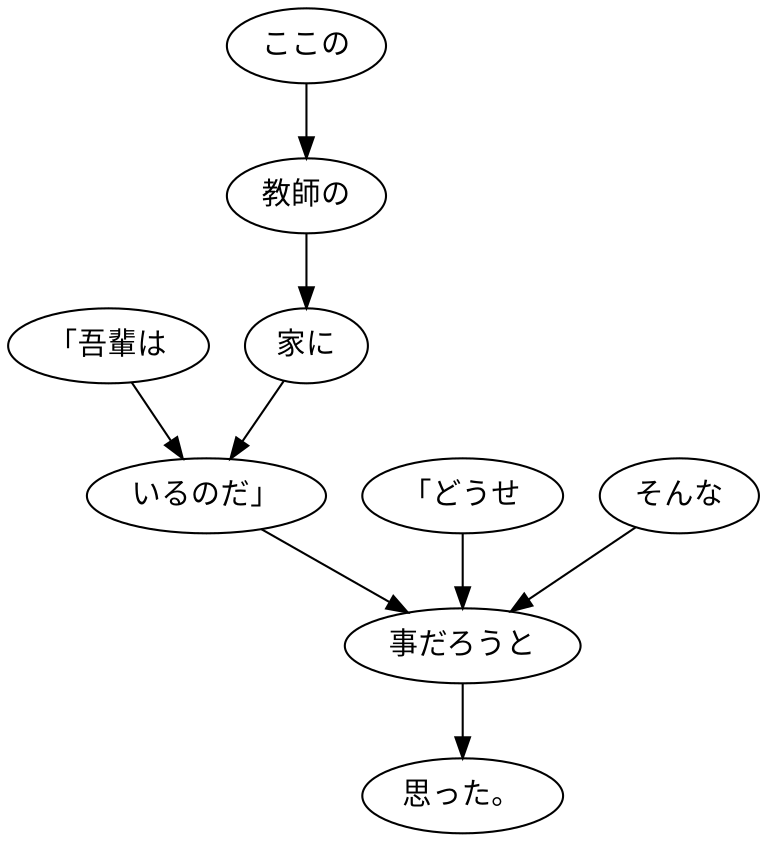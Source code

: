 digraph graph207 {
	node0 [label="「吾輩は"];
	node1 [label="ここの"];
	node2 [label="教師の"];
	node3 [label="家に"];
	node4 [label="いるのだ」"];
	node5 [label="「どうせ"];
	node6 [label="そんな"];
	node7 [label="事だろうと"];
	node8 [label="思った。"];
	node0 -> node4;
	node1 -> node2;
	node2 -> node3;
	node3 -> node4;
	node4 -> node7;
	node5 -> node7;
	node6 -> node7;
	node7 -> node8;
}
